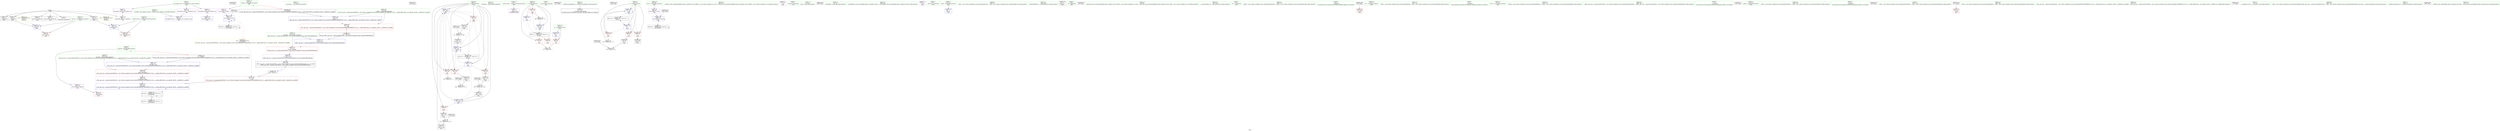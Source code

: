 digraph "SVFG" {
	label="SVFG";

	Node0x5626cf36b940 [shape=record,color=grey,label="{NodeID: 0\nNullPtr}"];
	Node0x5626cf36b940 -> Node0x5626cf385820[style=solid];
	Node0x5626cf36b940 -> Node0x5626cf3858b0[style=solid];
	Node0x5626cf36b940 -> Node0x5626cf385980[style=solid];
	Node0x5626cf36b940 -> Node0x5626cf385a50[style=solid];
	Node0x5626cf36b940 -> Node0x5626cf385b20[style=solid];
	Node0x5626cf36b940 -> Node0x5626cf385bf0[style=solid];
	Node0x5626cf36b940 -> Node0x5626cf384ee0[style=solid];
	Node0x5626cf3a8d20 [shape=record,color=black,label="{NodeID: 263\n91 = PHI()\n}"];
	Node0x5626cf3848d0 [shape=record,color=red,label="{NodeID: 97\n162\<--161\n\<--coerce.dive24\nmain\n}"];
	Node0x5626cf382990 [shape=record,color=green,label="{NodeID: 14\n29\<--30\n__cxa_atexit\<--__cxa_atexit_field_insensitive\n}"];
	Node0x5626cf3a9b20 [shape=record,color=black,label="{NodeID: 277\n184 = PHI()\n}"];
	Node0x5626cf3854c0 [shape=record,color=blue,label="{NodeID: 111\n60\<--122\nn\<--conv18\nmain\n}"];
	Node0x5626cf3854c0 -> Node0x5626cf387510[style=dashed];
	Node0x5626cf3854c0 -> Node0x5626cf3876b0[style=dashed];
	Node0x5626cf3854c0 -> Node0x5626cf387780[style=dashed];
	Node0x5626cf3854c0 -> Node0x5626cf387850[style=dashed];
	Node0x5626cf3854c0 -> Node0x5626cf3853f0[style=dashed];
	Node0x5626cf3854c0 -> Node0x5626cf389e20[style=dashed];
	Node0x5626cf3854c0 -> Node0x5626cf395f50[style=dashed];
	Node0x5626cf3834f0 [shape=record,color=green,label="{NodeID: 28\n66\<--67\nref.tmp\<--ref.tmp_field_insensitive\nmain\n|{|<s1>19}}"];
	Node0x5626cf3834f0 -> Node0x5626cf386cf0[style=solid];
	Node0x5626cf3834f0:s1 -> Node0x5626cf3a80b0[style=solid,color=red];
	Node0x5626cf395f50 [shape=record,color=black,label="{NodeID: 208\nMR_12V_2 = PHI(MR_12V_7, MR_12V_1, )\npts\{61 \}\n}"];
	Node0x5626cf395f50 -> Node0x5626cf385250[style=dashed];
	Node0x5626cf384230 [shape=record,color=green,label="{NodeID: 42\n181\<--182\n_ZNSolsEi\<--_ZNSolsEi_field_insensitive\n}"];
	Node0x5626cf385b20 [shape=record,color=black,label="{NodeID: 56\n204\<--3\nlpad.val\<--dummyVal\nmain\n}"];
	Node0x5626cf3866b0 [shape=record,color=purple,label="{NodeID: 70\n25\<--4\n\<--_ZStL8__ioinit\n__cxx_global_var_init\n}"];
	Node0x5626cf3872a0 [shape=record,color=red,label="{NodeID: 84\n197\<--48\n\<--i\nmain\n}"];
	Node0x5626cf3872a0 -> Node0x5626cf3889c0[style=solid];
	Node0x5626cf36d3e0 [shape=record,color=green,label="{NodeID: 1\n7\<--1\n__dso_handle\<--dummyObj\nGlob }"];
	Node0x5626cf3a8e20 [shape=record,color=black,label="{NodeID: 264\n92 = PHI()\n}"];
	Node0x5626cf3849a0 [shape=record,color=red,label="{NodeID: 98\n245\<--239\nthis1\<--this.addr\n_ZN9__gnu_cxx17__normal_iteratorIPKcNSt7__cxx1112basic_stringIcSt11char_traitsIcESaIcEEEEC2IPcEERKNS0_IT_NS_11__enable_ifIXsr3std10__are_sameISC_SB_EE7__valueES8_E6__typeEEE\n}"];
	Node0x5626cf3849a0 -> Node0x5626cf386e90[style=solid];
	Node0x5626cf382a60 [shape=record,color=green,label="{NodeID: 15\n28\<--34\n_ZNSt8ios_base4InitD1Ev\<--_ZNSt8ios_base4InitD1Ev_field_insensitive\n}"];
	Node0x5626cf382a60 -> Node0x5626cf385cc0[style=solid];
	Node0x5626cf3a9c20 [shape=record,color=black,label="{NodeID: 278\n185 = PHI()\n}"];
	Node0x5626cf385590 [shape=record,color=blue,label="{NodeID: 112\n62\<--126\nj\<--inc\nmain\n}"];
	Node0x5626cf385590 -> Node0x5626cf387920[style=dashed];
	Node0x5626cf385590 -> Node0x5626cf3879f0[style=dashed];
	Node0x5626cf385590 -> Node0x5626cf387ac0[style=dashed];
	Node0x5626cf385590 -> Node0x5626cf385590[style=dashed];
	Node0x5626cf385590 -> Node0x5626cf396450[style=dashed];
	Node0x5626cf3835c0 [shape=record,color=green,label="{NodeID: 29\n68\<--69\ncoerce\<--coerce_field_insensitive\nmain\n}"];
	Node0x5626cf3835c0 -> Node0x5626cf386dc0[style=solid];
	Node0x5626cf396450 [shape=record,color=black,label="{NodeID: 209\nMR_14V_2 = PHI(MR_14V_4, MR_14V_1, )\npts\{63 \}\n}"];
	Node0x5626cf396450 -> Node0x5626cf385320[style=dashed];
	Node0x5626cf384330 [shape=record,color=green,label="{NodeID: 43\n186\<--187\n_ZStlsIcSt11char_traitsIcESaIcEERSt13basic_ostreamIT_T0_ES7_RKNSt7__cxx1112basic_stringIS4_S5_T1_EE\<--_ZStlsIcSt11char_traitsIcESaIcEERSt13basic_ostreamIT_T0_ES7_RKNSt7__cxx1112basic_stringIS4_S5_T1_EE_field_insensitive\n}"];
	Node0x5626cf385bf0 [shape=record,color=black,label="{NodeID: 57\n205\<--3\nlpad.val44\<--dummyVal\nmain\n}"];
	Node0x5626cf386780 [shape=record,color=purple,label="{NodeID: 71\n175\<--10\n\<--.str\nmain\n}"];
	Node0x5626cf387370 [shape=record,color=red,label="{NodeID: 85\n202\<--56\nexn\<--exn.slot\nmain\n}"];
	Node0x5626cf36cf20 [shape=record,color=green,label="{NodeID: 2\n8\<--1\n_ZSt3cin\<--dummyObj\nGlob }"];
	Node0x5626cf3a8ef0 [shape=record,color=black,label="{NodeID: 265\n98 = PHI()\n}"];
	Node0x5626cf3a8ef0 -> Node0x5626cf38fe60[style=solid];
	Node0x5626cf384a70 [shape=record,color=red,label="{NodeID: 99\n247\<--241\n\<--__i.addr\n_ZN9__gnu_cxx17__normal_iteratorIPKcNSt7__cxx1112basic_stringIcSt11char_traitsIcESaIcEEEEC2IPcEERKNS0_IT_NS_11__enable_ifIXsr3std10__are_sameISC_SB_EE7__valueES8_E6__typeEEE\n|{<s0>32}}"];
	Node0x5626cf384a70:s0 -> Node0x5626cf1161a0[style=solid,color=red];
	Node0x5626cf382b30 [shape=record,color=green,label="{NodeID: 16\n41\<--42\nmain\<--main_field_insensitive\n}"];
	Node0x5626cf3a9d20 [shape=record,color=black,label="{NodeID: 279\n188 = PHI()\n}"];
	Node0x5626cf385660 [shape=record,color=blue,label="{NodeID: 113\n56\<--130\nexn.slot\<--\nmain\n}"];
	Node0x5626cf385660 -> Node0x5626cf387370[style=dashed];
	Node0x5626cf383690 [shape=record,color=green,label="{NodeID: 30\n74\<--75\n_ZNSirsERi\<--_ZNSirsERi_field_insensitive\n}"];
	Node0x5626cf396950 [shape=record,color=black,label="{NodeID: 210\nMR_16V_2 = PHI(MR_16V_3, MR_16V_1, )\npts\{650000 \}\n}"];
	Node0x5626cf396950 -> Node0x5626cf399650[style=dashed];
	Node0x5626cf384430 [shape=record,color=green,label="{NodeID: 44\n189\<--190\n_ZSt4endlIcSt11char_traitsIcEERSt13basic_ostreamIT_T0_ES6_\<--_ZSt4endlIcSt11char_traitsIcEERSt13basic_ostreamIT_T0_ES6__field_insensitive\n}"];
	Node0x5626cf385cc0 [shape=record,color=black,label="{NodeID: 58\n27\<--28\n\<--_ZNSt8ios_base4InitD1Ev\nCan only get source location for instruction, argument, global var or function.}"];
	Node0x5626cf39cce0 [shape=record,color=yellow,style=double,label="{NodeID: 238\n18V_1 = ENCHI(MR_18V_0)\npts\{670000 \}\nFun[_ZN9__gnu_cxx17__normal_iteratorIPKcNSt7__cxx1112basic_stringIcSt11char_traitsIcESaIcEEEEC2IPcEERKNS0_IT_NS_11__enable_ifIXsr3std10__are_sameISC_SB_EE7__valueES8_E6__typeEEE]}"];
	Node0x5626cf39cce0 -> Node0x5626cf384b40[style=dashed];
	Node0x5626cf386850 [shape=record,color=purple,label="{NodeID: 72\n183\<--12\n\<--.str.1\nmain\n}"];
	Node0x5626cf387440 [shape=record,color=red,label="{NodeID: 86\n203\<--58\nsel\<--ehselector.slot\nmain\n}"];
	Node0x5626cf36cfb0 [shape=record,color=green,label="{NodeID: 3\n9\<--1\n_ZSt4cout\<--dummyObj\nGlob }"];
	Node0x5626cf3a9020 [shape=record,color=black,label="{NodeID: 266\n103 = PHI()\n}"];
	Node0x5626cf3a9020 -> Node0x5626cf388840[style=solid];
	Node0x5626cf384b40 [shape=record,color=red,label="{NodeID: 100\n251\<--248\n\<--call\n_ZN9__gnu_cxx17__normal_iteratorIPKcNSt7__cxx1112basic_stringIcSt11char_traitsIcESaIcEEEEC2IPcEERKNS0_IT_NS_11__enable_ifIXsr3std10__are_sameISC_SB_EE7__valueES8_E6__typeEEE\n}"];
	Node0x5626cf384b40 -> Node0x5626cf38a160[style=solid];
	Node0x5626cf382c00 [shape=record,color=green,label="{NodeID: 17\n44\<--45\nretval\<--retval_field_insensitive\nmain\n}"];
	Node0x5626cf382c00 -> Node0x5626cf384fe0[style=solid];
	Node0x5626cf385730 [shape=record,color=blue,label="{NodeID: 114\n58\<--132\nehselector.slot\<--\nmain\n}"];
	Node0x5626cf385730 -> Node0x5626cf387440[style=dashed];
	Node0x5626cf383760 [shape=record,color=green,label="{NodeID: 31\n84\<--85\n_ZNSt7__cxx1112basic_stringIcSt11char_traitsIcESaIcEEC1Ev\<--_ZNSt7__cxx1112basic_stringIcSt11char_traitsIcESaIcEEC1Ev_field_insensitive\n}"];
	Node0x5626cf396e50 [shape=record,color=black,label="{NodeID: 211\nMR_18V_2 = PHI(MR_18V_3, MR_18V_1, )\npts\{670000 \}\n}"];
	Node0x5626cf396e50 -> Node0x5626cf389c80[style=dashed];
	Node0x5626cf396e50 -> Node0x5626cf396e50[style=dashed];
	Node0x5626cf384530 [shape=record,color=green,label="{NodeID: 45\n191\<--192\n_ZNSolsEPFRSoS_E\<--_ZNSolsEPFRSoS_E_field_insensitive\n}"];
	Node0x5626cf385dc0 [shape=record,color=black,label="{NodeID: 59\n43\<--71\nmain_ret\<--\nmain\n}"];
	Node0x5626cf386920 [shape=record,color=purple,label="{NodeID: 73\n282\<--14\nllvm.global_ctors_0\<--llvm.global_ctors\nGlob }"];
	Node0x5626cf386920 -> Node0x5626cf384ce0[style=solid];
	Node0x5626cf387510 [shape=record,color=red,label="{NodeID: 87\n104\<--60\n\<--n\nmain\n}"];
	Node0x5626cf387510 -> Node0x5626cf385f60[style=solid];
	Node0x5626cf36d040 [shape=record,color=green,label="{NodeID: 4\n10\<--1\n.str\<--dummyObj\nGlob }"];
	Node0x5626cf3a9120 [shape=record,color=black,label="{NodeID: 267\n26 = PHI()\n}"];
	Node0x5626cf384c10 [shape=record,color=red,label="{NodeID: 101\n275\<--272\nthis1\<--this.addr\n_ZNK9__gnu_cxx17__normal_iteratorIPcNSt7__cxx1112basic_stringIcSt11char_traitsIcESaIcEEEE4baseEv\n}"];
	Node0x5626cf384c10 -> Node0x5626cf386f60[style=solid];
	Node0x5626cf382cd0 [shape=record,color=green,label="{NodeID: 18\n46\<--47\nN\<--N_field_insensitive\nmain\n}"];
	Node0x5626cf382cd0 -> Node0x5626cf387030[style=solid];
	Node0x5626cf382cd0 -> Node0x5626cf3850b0[style=solid];
	Node0x5626cf388840 [shape=record,color=grey,label="{NodeID: 198\n106 = Binary(105, 103, )\n}"];
	Node0x5626cf388840 -> Node0x5626cf386030[style=solid];
	Node0x5626cf389c80 [shape=record,color=blue,label="{NodeID: 115\n150\<--147\ncoerce.dive\<--call19\nmain\n|{|<s2>19}}"];
	Node0x5626cf389c80 -> Node0x5626cf389c80[style=dashed];
	Node0x5626cf389c80 -> Node0x5626cf396e50[style=dashed];
	Node0x5626cf389c80:s2 -> Node0x5626cf39cce0[style=dashed,color=red];
	Node0x5626cf383830 [shape=record,color=green,label="{NodeID: 32\n89\<--90\n_ZStrsIcSt11char_traitsIcESaIcEERSt13basic_istreamIT_T0_ES7_RNSt7__cxx1112basic_stringIS4_S5_T1_EE\<--_ZStrsIcSt11char_traitsIcESaIcEERSt13basic_istreamIT_T0_ES7_RNSt7__cxx1112basic_stringIS4_S5_T1_EE_field_insensitive\n}"];
	Node0x5626cf397350 [shape=record,color=black,label="{NodeID: 212\nMR_20V_2 = PHI(MR_20V_3, MR_20V_1, )\npts\{690000 \}\n}"];
	Node0x5626cf397350 -> Node0x5626cf389d50[style=dashed];
	Node0x5626cf397350 -> Node0x5626cf397350[style=dashed];
	Node0x5626cf384630 [shape=record,color=green,label="{NodeID: 46\n215\<--216\n__gxx_personality_v0\<--__gxx_personality_v0_field_insensitive\n}"];
	Node0x5626cf385e90 [shape=record,color=black,label="{NodeID: 60\n97\<--96\nconv\<--\nmain\n}"];
	Node0x5626cf385e90 -> Node0x5626cf38fe60[style=solid];
	Node0x5626cf386a20 [shape=record,color=purple,label="{NodeID: 74\n283\<--14\nllvm.global_ctors_1\<--llvm.global_ctors\nGlob }"];
	Node0x5626cf386a20 -> Node0x5626cf384de0[style=solid];
	Node0x5626cf3875e0 [shape=record,color=red,label="{NodeID: 88\n119\<--60\n\<--n\nmain\n}"];
	Node0x5626cf3875e0 -> Node0x5626cf3861d0[style=solid];
	Node0x5626cf36d0d0 [shape=record,color=green,label="{NodeID: 5\n12\<--1\n.str.1\<--dummyObj\nGlob }"];
	Node0x5626cf3a91f0 [shape=record,color=black,label="{NodeID: 268\n157 = PHI()\n}"];
	Node0x5626cf3a91f0 -> Node0x5626cf38f9e0[style=solid];
	Node0x5626cf384ce0 [shape=record,color=blue,label="{NodeID: 102\n282\<--15\nllvm.global_ctors_0\<--\nGlob }"];
	Node0x5626cf382da0 [shape=record,color=green,label="{NodeID: 19\n48\<--49\ni\<--i_field_insensitive\nmain\n}"];
	Node0x5626cf382da0 -> Node0x5626cf387100[style=solid];
	Node0x5626cf382da0 -> Node0x5626cf3871d0[style=solid];
	Node0x5626cf382da0 -> Node0x5626cf3872a0[style=solid];
	Node0x5626cf382da0 -> Node0x5626cf385180[style=solid];
	Node0x5626cf382da0 -> Node0x5626cf389ef0[style=solid];
	Node0x5626cf3889c0 [shape=record,color=grey,label="{NodeID: 199\n198 = Binary(197, 77, )\n}"];
	Node0x5626cf3889c0 -> Node0x5626cf389ef0[style=solid];
	Node0x5626cf389d50 [shape=record,color=blue,label="{NodeID: 116\n166\<--163\ncoerce.dive27\<--call26\nmain\n}"];
	Node0x5626cf389d50 -> Node0x5626cf389d50[style=dashed];
	Node0x5626cf389d50 -> Node0x5626cf397350[style=dashed];
	Node0x5626cf383930 [shape=record,color=green,label="{NodeID: 33\n99\<--100\n_ZNKSt7__cxx1112basic_stringIcSt11char_traitsIcESaIcEE4sizeEv\<--_ZNKSt7__cxx1112basic_stringIcSt11char_traitsIcESaIcEE4sizeEv_field_insensitive\n}"];
	Node0x5626cf384730 [shape=record,color=green,label="{NodeID: 47\n239\<--240\nthis.addr\<--this.addr_field_insensitive\n_ZN9__gnu_cxx17__normal_iteratorIPKcNSt7__cxx1112basic_stringIcSt11char_traitsIcESaIcEEEEC2IPcEERKNS0_IT_NS_11__enable_ifIXsr3std10__are_sameISC_SB_EE7__valueES8_E6__typeEEE\n}"];
	Node0x5626cf384730 -> Node0x5626cf3849a0[style=solid];
	Node0x5626cf384730 -> Node0x5626cf389fc0[style=solid];
	Node0x5626cf39bad0 [shape=record,color=yellow,style=double,label="{NodeID: 227\n8V_1 = ENCHI(MR_8V_0)\npts\{57 \}\nFun[main]}"];
	Node0x5626cf39bad0 -> Node0x5626cf385660[style=dashed];
	Node0x5626cf385f60 [shape=record,color=black,label="{NodeID: 61\n105\<--104\nconv11\<--\nmain\n}"];
	Node0x5626cf385f60 -> Node0x5626cf388840[style=solid];
	Node0x5626cf386b20 [shape=record,color=purple,label="{NodeID: 75\n284\<--14\nllvm.global_ctors_2\<--llvm.global_ctors\nGlob }"];
	Node0x5626cf386b20 -> Node0x5626cf384ee0[style=solid];
	Node0x5626cf3876b0 [shape=record,color=red,label="{NodeID: 89\n144\<--60\n\<--n\nmain\n}"];
	Node0x5626cf3876b0 -> Node0x5626cf38fce0[style=solid];
	Node0x5626cf3824d0 [shape=record,color=green,label="{NodeID: 6\n15\<--1\n\<--dummyObj\nCan only get source location for instruction, argument, global var or function.}"];
	Node0x5626cf3a9320 [shape=record,color=black,label="{NodeID: 269\n159 = PHI()\n}"];
	Node0x5626cf3a9320 -> Node0x5626cf384800[style=solid];
	Node0x5626cf384de0 [shape=record,color=blue,label="{NodeID: 103\n283\<--16\nllvm.global_ctors_1\<--_GLOBAL__sub_I_saintila_0_0.cpp\nGlob }"];
	Node0x5626cf382e70 [shape=record,color=green,label="{NodeID: 20\n50\<--51\nnstr\<--nstr_field_insensitive\nmain\n}"];
	Node0x5626cf388b40 [shape=record,color=grey,label="{NodeID: 200\n171 = Binary(170, 168, )\n}"];
	Node0x5626cf388b40 -> Node0x5626cf386510[style=solid];
	Node0x5626cf389e20 [shape=record,color=blue,label="{NodeID: 117\n60\<--172\nn\<--conv30\nmain\n}"];
	Node0x5626cf389e20 -> Node0x5626cf3876b0[style=dashed];
	Node0x5626cf389e20 -> Node0x5626cf387780[style=dashed];
	Node0x5626cf389e20 -> Node0x5626cf387850[style=dashed];
	Node0x5626cf389e20 -> Node0x5626cf389e20[style=dashed];
	Node0x5626cf389e20 -> Node0x5626cf395f50[style=dashed];
	Node0x5626cf383a30 [shape=record,color=green,label="{NodeID: 34\n112\<--113\n_ZNSt7__cxx1112basic_stringIcSt11char_traitsIcESaIcEEixEm\<--_ZNSt7__cxx1112basic_stringIcSt11char_traitsIcESaIcEEixEm_field_insensitive\n}"];
	Node0x5626cf36c860 [shape=record,color=green,label="{NodeID: 48\n241\<--242\n__i.addr\<--__i.addr_field_insensitive\n_ZN9__gnu_cxx17__normal_iteratorIPKcNSt7__cxx1112basic_stringIcSt11char_traitsIcESaIcEEEEC2IPcEERKNS0_IT_NS_11__enable_ifIXsr3std10__are_sameISC_SB_EE7__valueES8_E6__typeEEE\n}"];
	Node0x5626cf36c860 -> Node0x5626cf384a70[style=solid];
	Node0x5626cf36c860 -> Node0x5626cf38a090[style=solid];
	Node0x5626cf39bbb0 [shape=record,color=yellow,style=double,label="{NodeID: 228\n10V_1 = ENCHI(MR_10V_0)\npts\{59 \}\nFun[main]}"];
	Node0x5626cf39bbb0 -> Node0x5626cf385730[style=dashed];
	Node0x5626cf386030 [shape=record,color=black,label="{NodeID: 62\n107\<--106\nconv12\<--mul\nmain\n}"];
	Node0x5626cf386030 -> Node0x5626cf3853f0[style=solid];
	Node0x5626cf386c20 [shape=record,color=purple,label="{NodeID: 76\n161\<--64\ncoerce.dive24\<--agg.tmp\nmain\n}"];
	Node0x5626cf386c20 -> Node0x5626cf3848d0[style=solid];
	Node0x5626cf387780 [shape=record,color=red,label="{NodeID: 90\n155\<--60\n\<--n\nmain\n}"];
	Node0x5626cf387780 -> Node0x5626cf386370[style=solid];
	Node0x5626cf382560 [shape=record,color=green,label="{NodeID: 7\n71\<--1\n\<--dummyObj\nCan only get source location for instruction, argument, global var or function.}"];
	Node0x5626cf3a9420 [shape=record,color=black,label="{NodeID: 270\n168 = PHI()\n}"];
	Node0x5626cf3a9420 -> Node0x5626cf388b40[style=solid];
	Node0x5626cf384ee0 [shape=record,color=blue, style = dotted,label="{NodeID: 104\n284\<--3\nllvm.global_ctors_2\<--dummyVal\nGlob }"];
	Node0x5626cf382f40 [shape=record,color=green,label="{NodeID: 21\n52\<--53\nsource\<--source_field_insensitive\nmain\n}"];
	Node0x5626cf38f6e0 [shape=record,color=grey,label="{NodeID: 201\n121 = Binary(120, 115, )\n}"];
	Node0x5626cf38f6e0 -> Node0x5626cf3862a0[style=solid];
	Node0x5626cf389ef0 [shape=record,color=blue,label="{NodeID: 118\n48\<--198\ni\<--inc42\nmain\n}"];
	Node0x5626cf389ef0 -> Node0x5626cf395a50[style=dashed];
	Node0x5626cf383b30 [shape=record,color=green,label="{NodeID: 35\n117\<--118\n_ZNKSt7__cxx1112basic_stringIcSt11char_traitsIcESaIcEE4findEcm\<--_ZNKSt7__cxx1112basic_stringIcSt11char_traitsIcESaIcEE4findEcm_field_insensitive\n}"];
	Node0x5626cf36c930 [shape=record,color=green,label="{NodeID: 49\n249\<--250\n_ZNK9__gnu_cxx17__normal_iteratorIPcNSt7__cxx1112basic_stringIcSt11char_traitsIcESaIcEEEE4baseEv\<--_ZNK9__gnu_cxx17__normal_iteratorIPcNSt7__cxx1112basic_stringIcSt11char_traitsIcESaIcEEEE4baseEv_field_insensitive\n}"];
	Node0x5626cf386100 [shape=record,color=black,label="{NodeID: 63\n110\<--109\nconv13\<--\nmain\n}"];
	Node0x5626cf386cf0 [shape=record,color=purple,label="{NodeID: 77\n150\<--66\ncoerce.dive\<--ref.tmp\nmain\n}"];
	Node0x5626cf386cf0 -> Node0x5626cf389c80[style=solid];
	Node0x5626cf1161a0 [shape=record,color=black,label="{NodeID: 257\n271 = PHI(247, )\n0th arg _ZNK9__gnu_cxx17__normal_iteratorIPcNSt7__cxx1112basic_stringIcSt11char_traitsIcESaIcEEEE4baseEv }"];
	Node0x5626cf1161a0 -> Node0x5626cf38a230[style=solid];
	Node0x5626cf387850 [shape=record,color=red,label="{NodeID: 91\n169\<--60\n\<--n\nmain\n}"];
	Node0x5626cf387850 -> Node0x5626cf386440[style=solid];
	Node0x5626cf3825f0 [shape=record,color=green,label="{NodeID: 8\n77\<--1\n\<--dummyObj\nCan only get source location for instruction, argument, global var or function.}"];
	Node0x5626cf3a9520 [shape=record,color=black,label="{NodeID: 271\n176 = PHI()\n}"];
	Node0x5626cf384fe0 [shape=record,color=blue,label="{NodeID: 105\n44\<--71\nretval\<--\nmain\n}"];
	Node0x5626cf383010 [shape=record,color=green,label="{NodeID: 22\n54\<--55\ntarget\<--target_field_insensitive\nmain\n}"];
	Node0x5626cf38f860 [shape=record,color=grey,label="{NodeID: 202\n126 = Binary(125, 77, )\n}"];
	Node0x5626cf38f860 -> Node0x5626cf385590[style=solid];
	Node0x5626cf389fc0 [shape=record,color=blue,label="{NodeID: 119\n239\<--237\nthis.addr\<--this\n_ZN9__gnu_cxx17__normal_iteratorIPKcNSt7__cxx1112basic_stringIcSt11char_traitsIcESaIcEEEEC2IPcEERKNS0_IT_NS_11__enable_ifIXsr3std10__are_sameISC_SB_EE7__valueES8_E6__typeEEE\n}"];
	Node0x5626cf389fc0 -> Node0x5626cf3849a0[style=dashed];
	Node0x5626cf383c30 [shape=record,color=green,label="{NodeID: 36\n135\<--136\n_ZNSt7__cxx1112basic_stringIcSt11char_traitsIcESaIcEED1Ev\<--_ZNSt7__cxx1112basic_stringIcSt11char_traitsIcESaIcEED1Ev_field_insensitive\n}"];
	Node0x5626cf36ca30 [shape=record,color=green,label="{NodeID: 50\n272\<--273\nthis.addr\<--this.addr_field_insensitive\n_ZNK9__gnu_cxx17__normal_iteratorIPcNSt7__cxx1112basic_stringIcSt11char_traitsIcESaIcEEEE4baseEv\n}"];
	Node0x5626cf36ca30 -> Node0x5626cf384c10[style=solid];
	Node0x5626cf36ca30 -> Node0x5626cf38a230[style=solid];
	Node0x5626cf3861d0 [shape=record,color=black,label="{NodeID: 64\n120\<--119\nconv17\<--\nmain\n}"];
	Node0x5626cf3861d0 -> Node0x5626cf38f6e0[style=solid];
	Node0x5626cf386dc0 [shape=record,color=purple,label="{NodeID: 78\n166\<--68\ncoerce.dive27\<--coerce\nmain\n}"];
	Node0x5626cf386dc0 -> Node0x5626cf389d50[style=solid];
	Node0x5626cf3a7e10 [shape=record,color=black,label="{NodeID: 258\n237 = PHI(64, )\n0th arg _ZN9__gnu_cxx17__normal_iteratorIPKcNSt7__cxx1112basic_stringIcSt11char_traitsIcESaIcEEEEC2IPcEERKNS0_IT_NS_11__enable_ifIXsr3std10__are_sameISC_SB_EE7__valueES8_E6__typeEEE }"];
	Node0x5626cf3a7e10 -> Node0x5626cf389fc0[style=solid];
	Node0x5626cf387920 [shape=record,color=red,label="{NodeID: 92\n96\<--62\n\<--j\nmain\n}"];
	Node0x5626cf387920 -> Node0x5626cf385e90[style=solid];
	Node0x5626cf382680 [shape=record,color=green,label="{NodeID: 9\n116\<--1\n\<--dummyObj\nCan only get source location for instruction, argument, global var or function.}"];
	Node0x5626cf3a9620 [shape=record,color=black,label="{NodeID: 272\n88 = PHI()\n}"];
	Node0x5626cf3850b0 [shape=record,color=blue,label="{NodeID: 106\n46\<--71\nN\<--\nmain\n}"];
	Node0x5626cf3850b0 -> Node0x5626cf387030[style=dashed];
	Node0x5626cf3830e0 [shape=record,color=green,label="{NodeID: 23\n56\<--57\nexn.slot\<--exn.slot_field_insensitive\nmain\n}"];
	Node0x5626cf3830e0 -> Node0x5626cf387370[style=solid];
	Node0x5626cf3830e0 -> Node0x5626cf385660[style=solid];
	Node0x5626cf38f9e0 [shape=record,color=grey,label="{NodeID: 203\n158 = Binary(156, 157, )\n}"];
	Node0x5626cf38a090 [shape=record,color=blue,label="{NodeID: 120\n241\<--238\n__i.addr\<--__i\n_ZN9__gnu_cxx17__normal_iteratorIPKcNSt7__cxx1112basic_stringIcSt11char_traitsIcESaIcEEEEC2IPcEERKNS0_IT_NS_11__enable_ifIXsr3std10__are_sameISC_SB_EE7__valueES8_E6__typeEEE\n}"];
	Node0x5626cf38a090 -> Node0x5626cf384a70[style=dashed];
	Node0x5626cf383d30 [shape=record,color=green,label="{NodeID: 37\n141\<--142\n_ZNSt7__cxx1112basic_stringIcSt11char_traitsIcESaIcEE5clearEv\<--_ZNSt7__cxx1112basic_stringIcSt11char_traitsIcESaIcEE5clearEv_field_insensitive\n}"];
	Node0x5626cf36cb00 [shape=record,color=green,label="{NodeID: 51\n16\<--278\n_GLOBAL__sub_I_saintila_0_0.cpp\<--_GLOBAL__sub_I_saintila_0_0.cpp_field_insensitive\n}"];
	Node0x5626cf36cb00 -> Node0x5626cf384de0[style=solid];
	Node0x5626cf3862a0 [shape=record,color=black,label="{NodeID: 65\n122\<--121\nconv18\<--add\nmain\n}"];
	Node0x5626cf3862a0 -> Node0x5626cf3854c0[style=solid];
	Node0x5626cf386e90 [shape=record,color=purple,label="{NodeID: 79\n246\<--245\n_M_current\<--this1\n_ZN9__gnu_cxx17__normal_iteratorIPKcNSt7__cxx1112basic_stringIcSt11char_traitsIcESaIcEEEEC2IPcEERKNS0_IT_NS_11__enable_ifIXsr3std10__are_sameISC_SB_EE7__valueES8_E6__typeEEE\n}"];
	Node0x5626cf386e90 -> Node0x5626cf38a160[style=solid];
	Node0x5626cf3a7f70 [shape=record,color=black,label="{NodeID: 259\n248 = PHI(270, )\n}"];
	Node0x5626cf3a7f70 -> Node0x5626cf384b40[style=solid];
	Node0x5626cf3879f0 [shape=record,color=red,label="{NodeID: 93\n109\<--62\n\<--j\nmain\n}"];
	Node0x5626cf3879f0 -> Node0x5626cf386100[style=solid];
	Node0x5626cf382710 [shape=record,color=green,label="{NodeID: 10\n4\<--6\n_ZStL8__ioinit\<--_ZStL8__ioinit_field_insensitive\nGlob }"];
	Node0x5626cf382710 -> Node0x5626cf3866b0[style=solid];
	Node0x5626cf3a9720 [shape=record,color=black,label="{NodeID: 273\n111 = PHI()\n}"];
	Node0x5626cf3a9720 -> Node0x5626cf387b90[style=solid];
	Node0x5626cf385180 [shape=record,color=blue,label="{NodeID: 107\n48\<--77\ni\<--\nmain\n}"];
	Node0x5626cf385180 -> Node0x5626cf395a50[style=dashed];
	Node0x5626cf3831b0 [shape=record,color=green,label="{NodeID: 24\n58\<--59\nehselector.slot\<--ehselector.slot_field_insensitive\nmain\n}"];
	Node0x5626cf3831b0 -> Node0x5626cf387440[style=solid];
	Node0x5626cf3831b0 -> Node0x5626cf385730[style=solid];
	Node0x5626cf38fb60 [shape=record,color=grey,label="{NodeID: 204\n81 = cmp(79, 80, )\n}"];
	Node0x5626cf38a160 [shape=record,color=blue,label="{NodeID: 121\n246\<--251\n_M_current\<--\n_ZN9__gnu_cxx17__normal_iteratorIPKcNSt7__cxx1112basic_stringIcSt11char_traitsIcESaIcEEEEC2IPcEERKNS0_IT_NS_11__enable_ifIXsr3std10__are_sameISC_SB_EE7__valueES8_E6__typeEEE\n|{<s0>19|<s1>19}}"];
	Node0x5626cf38a160:s0 -> Node0x5626cf3848d0[style=dashed,color=blue];
	Node0x5626cf38a160:s1 -> Node0x5626cf399650[style=dashed,color=blue];
	Node0x5626cf383e30 [shape=record,color=green,label="{NodeID: 38\n148\<--149\n_ZNSt7__cxx1112basic_stringIcSt11char_traitsIcESaIcEE5beginEv\<--_ZNSt7__cxx1112basic_stringIcSt11char_traitsIcESaIcEE5beginEv_field_insensitive\n}"];
	Node0x5626cf385820 [shape=record,color=black,label="{NodeID: 52\n2\<--3\ndummyVal\<--dummyVal\n}"];
	Node0x5626cf386370 [shape=record,color=black,label="{NodeID: 66\n156\<--155\nconv20\<--\nmain\n}"];
	Node0x5626cf386370 -> Node0x5626cf38f9e0[style=solid];
	Node0x5626cf386f60 [shape=record,color=purple,label="{NodeID: 80\n276\<--275\n_M_current\<--this1\n_ZNK9__gnu_cxx17__normal_iteratorIPcNSt7__cxx1112basic_stringIcSt11char_traitsIcESaIcEEEE4baseEv\n}"];
	Node0x5626cf386f60 -> Node0x5626cf3865e0[style=solid];
	Node0x5626cf3a80b0 [shape=record,color=black,label="{NodeID: 260\n238 = PHI(66, )\n1st arg _ZN9__gnu_cxx17__normal_iteratorIPKcNSt7__cxx1112basic_stringIcSt11char_traitsIcESaIcEEEEC2IPcEERKNS0_IT_NS_11__enable_ifIXsr3std10__are_sameISC_SB_EE7__valueES8_E6__typeEEE }"];
	Node0x5626cf3a80b0 -> Node0x5626cf38a090[style=solid];
	Node0x5626cf387ac0 [shape=record,color=red,label="{NodeID: 94\n125\<--62\n\<--j\nmain\n}"];
	Node0x5626cf387ac0 -> Node0x5626cf38f860[style=solid];
	Node0x5626cf3827a0 [shape=record,color=green,label="{NodeID: 11\n14\<--18\nllvm.global_ctors\<--llvm.global_ctors_field_insensitive\nGlob }"];
	Node0x5626cf3827a0 -> Node0x5626cf386920[style=solid];
	Node0x5626cf3827a0 -> Node0x5626cf386a20[style=solid];
	Node0x5626cf3827a0 -> Node0x5626cf386b20[style=solid];
	Node0x5626cf3a9820 [shape=record,color=black,label="{NodeID: 274\n115 = PHI()\n}"];
	Node0x5626cf3a9820 -> Node0x5626cf38f6e0[style=solid];
	Node0x5626cf385250 [shape=record,color=blue,label="{NodeID: 108\n60\<--71\nn\<--\nmain\n}"];
	Node0x5626cf385250 -> Node0x5626cf387510[style=dashed];
	Node0x5626cf385250 -> Node0x5626cf3876b0[style=dashed];
	Node0x5626cf385250 -> Node0x5626cf387780[style=dashed];
	Node0x5626cf385250 -> Node0x5626cf387850[style=dashed];
	Node0x5626cf385250 -> Node0x5626cf3853f0[style=dashed];
	Node0x5626cf385250 -> Node0x5626cf389e20[style=dashed];
	Node0x5626cf385250 -> Node0x5626cf395f50[style=dashed];
	Node0x5626cf383280 [shape=record,color=green,label="{NodeID: 25\n60\<--61\nn\<--n_field_insensitive\nmain\n}"];
	Node0x5626cf383280 -> Node0x5626cf387510[style=solid];
	Node0x5626cf383280 -> Node0x5626cf3875e0[style=solid];
	Node0x5626cf383280 -> Node0x5626cf3876b0[style=solid];
	Node0x5626cf383280 -> Node0x5626cf387780[style=solid];
	Node0x5626cf383280 -> Node0x5626cf387850[style=solid];
	Node0x5626cf383280 -> Node0x5626cf385250[style=solid];
	Node0x5626cf383280 -> Node0x5626cf3853f0[style=solid];
	Node0x5626cf383280 -> Node0x5626cf3854c0[style=solid];
	Node0x5626cf383280 -> Node0x5626cf389e20[style=solid];
	Node0x5626cf38fce0 [shape=record,color=grey,label="{NodeID: 205\n145 = cmp(144, 71, )\n}"];
	Node0x5626cf38a230 [shape=record,color=blue,label="{NodeID: 122\n272\<--271\nthis.addr\<--this\n_ZNK9__gnu_cxx17__normal_iteratorIPcNSt7__cxx1112basic_stringIcSt11char_traitsIcESaIcEEEE4baseEv\n}"];
	Node0x5626cf38a230 -> Node0x5626cf384c10[style=dashed];
	Node0x5626cf383f30 [shape=record,color=green,label="{NodeID: 39\n153\<--154\n_ZN9__gnu_cxx17__normal_iteratorIPKcNSt7__cxx1112basic_stringIcSt11char_traitsIcESaIcEEEEC2IPcEERKNS0_IT_NS_11__enable_ifIXsr3std10__are_sameISC_SB_EE7__valueES8_E6__typeEEE\<--_ZN9__gnu_cxx17__normal_iteratorIPKcNSt7__cxx1112basic_stringIcSt11char_traitsIcESaIcEEEEC2IPcEERKNS0_IT_NS_11__enable_ifIXsr3std10__are_sameISC_SB_EE7__valueES8_E6__typeEEE_field_insensitive\n}"];
	Node0x5626cf399650 [shape=record,color=black,label="{NodeID: 219\nMR_16V_3 = PHI(MR_16V_4, MR_16V_2, )\npts\{650000 \}\n|{|<s1>19}}"];
	Node0x5626cf399650 -> Node0x5626cf396950[style=dashed];
	Node0x5626cf399650:s1 -> Node0x5626cf38a160[style=dashed,color=red];
	Node0x5626cf3858b0 [shape=record,color=black,label="{NodeID: 53\n129\<--3\n\<--dummyVal\nmain\n}"];
	Node0x5626cf386440 [shape=record,color=black,label="{NodeID: 67\n170\<--169\nconv29\<--\nmain\n}"];
	Node0x5626cf386440 -> Node0x5626cf388b40[style=solid];
	Node0x5626cf387030 [shape=record,color=red,label="{NodeID: 81\n80\<--46\n\<--N\nmain\n}"];
	Node0x5626cf387030 -> Node0x5626cf38fb60[style=solid];
	Node0x5626cf3a8ac0 [shape=record,color=black,label="{NodeID: 261\n73 = PHI()\n}"];
	Node0x5626cf387b90 [shape=record,color=red,label="{NodeID: 95\n114\<--111\n\<--call15\nmain\n}"];
	Node0x5626cf382830 [shape=record,color=green,label="{NodeID: 12\n19\<--20\n__cxx_global_var_init\<--__cxx_global_var_init_field_insensitive\n}"];
	Node0x5626cf3a9920 [shape=record,color=black,label="{NodeID: 275\n147 = PHI()\n}"];
	Node0x5626cf3a9920 -> Node0x5626cf389c80[style=solid];
	Node0x5626cf385320 [shape=record,color=blue,label="{NodeID: 109\n62\<--71\nj\<--\nmain\n}"];
	Node0x5626cf385320 -> Node0x5626cf387920[style=dashed];
	Node0x5626cf385320 -> Node0x5626cf3879f0[style=dashed];
	Node0x5626cf385320 -> Node0x5626cf387ac0[style=dashed];
	Node0x5626cf385320 -> Node0x5626cf385590[style=dashed];
	Node0x5626cf385320 -> Node0x5626cf396450[style=dashed];
	Node0x5626cf383350 [shape=record,color=green,label="{NodeID: 26\n62\<--63\nj\<--j_field_insensitive\nmain\n}"];
	Node0x5626cf383350 -> Node0x5626cf387920[style=solid];
	Node0x5626cf383350 -> Node0x5626cf3879f0[style=solid];
	Node0x5626cf383350 -> Node0x5626cf387ac0[style=solid];
	Node0x5626cf383350 -> Node0x5626cf385320[style=solid];
	Node0x5626cf383350 -> Node0x5626cf385590[style=solid];
	Node0x5626cf38fe60 [shape=record,color=grey,label="{NodeID: 206\n101 = cmp(97, 98, )\n}"];
	Node0x5626cf384030 [shape=record,color=green,label="{NodeID: 40\n164\<--165\n_ZNSt7__cxx1112basic_stringIcSt11char_traitsIcESaIcEE6insertEN9__gnu_cxx17__normal_iteratorIPKcS4_EEc\<--_ZNSt7__cxx1112basic_stringIcSt11char_traitsIcESaIcEE6insertEN9__gnu_cxx17__normal_iteratorIPKcS4_EEc_field_insensitive\n}"];
	Node0x5626cf385980 [shape=record,color=black,label="{NodeID: 54\n130\<--3\n\<--dummyVal\nmain\n}"];
	Node0x5626cf385980 -> Node0x5626cf385660[style=solid];
	Node0x5626cf386510 [shape=record,color=black,label="{NodeID: 68\n172\<--171\nconv30\<--div\nmain\n}"];
	Node0x5626cf386510 -> Node0x5626cf389e20[style=solid];
	Node0x5626cf387100 [shape=record,color=red,label="{NodeID: 82\n79\<--48\n\<--i\nmain\n}"];
	Node0x5626cf387100 -> Node0x5626cf38fb60[style=solid];
	Node0x5626cf3a8bc0 [shape=record,color=black,label="{NodeID: 262\n163 = PHI()\n}"];
	Node0x5626cf3a8bc0 -> Node0x5626cf389d50[style=solid];
	Node0x5626cf384800 [shape=record,color=red,label="{NodeID: 96\n160\<--159\n\<--call23\nmain\n}"];
	Node0x5626cf3828c0 [shape=record,color=green,label="{NodeID: 13\n23\<--24\n_ZNSt8ios_base4InitC1Ev\<--_ZNSt8ios_base4InitC1Ev_field_insensitive\n}"];
	Node0x5626cf3a9a20 [shape=record,color=black,label="{NodeID: 276\n180 = PHI()\n}"];
	Node0x5626cf3853f0 [shape=record,color=blue,label="{NodeID: 110\n60\<--107\nn\<--conv12\nmain\n}"];
	Node0x5626cf3853f0 -> Node0x5626cf3875e0[style=dashed];
	Node0x5626cf3853f0 -> Node0x5626cf3854c0[style=dashed];
	Node0x5626cf383420 [shape=record,color=green,label="{NodeID: 27\n64\<--65\nagg.tmp\<--agg.tmp_field_insensitive\nmain\n|{|<s1>19}}"];
	Node0x5626cf383420 -> Node0x5626cf386c20[style=solid];
	Node0x5626cf383420:s1 -> Node0x5626cf3a7e10[style=solid,color=red];
	Node0x5626cf395a50 [shape=record,color=black,label="{NodeID: 207\nMR_6V_3 = PHI(MR_6V_4, MR_6V_2, )\npts\{49 \}\n}"];
	Node0x5626cf395a50 -> Node0x5626cf387100[style=dashed];
	Node0x5626cf395a50 -> Node0x5626cf3871d0[style=dashed];
	Node0x5626cf395a50 -> Node0x5626cf3872a0[style=dashed];
	Node0x5626cf395a50 -> Node0x5626cf389ef0[style=dashed];
	Node0x5626cf384130 [shape=record,color=green,label="{NodeID: 41\n177\<--178\n_ZStlsISt11char_traitsIcEERSt13basic_ostreamIcT_ES5_PKc\<--_ZStlsISt11char_traitsIcEERSt13basic_ostreamIcT_ES5_PKc_field_insensitive\n}"];
	Node0x5626cf385a50 [shape=record,color=black,label="{NodeID: 55\n132\<--3\n\<--dummyVal\nmain\n}"];
	Node0x5626cf385a50 -> Node0x5626cf385730[style=solid];
	Node0x5626cf3865e0 [shape=record,color=black,label="{NodeID: 69\n270\<--276\n_ZNK9__gnu_cxx17__normal_iteratorIPcNSt7__cxx1112basic_stringIcSt11char_traitsIcESaIcEEEE4baseEv_ret\<--_M_current\n_ZNK9__gnu_cxx17__normal_iteratorIPcNSt7__cxx1112basic_stringIcSt11char_traitsIcESaIcEEEE4baseEv\n|{<s0>32}}"];
	Node0x5626cf3865e0:s0 -> Node0x5626cf3a7f70[style=solid,color=blue];
	Node0x5626cf3871d0 [shape=record,color=red,label="{NodeID: 83\n179\<--48\n\<--i\nmain\n}"];
}
